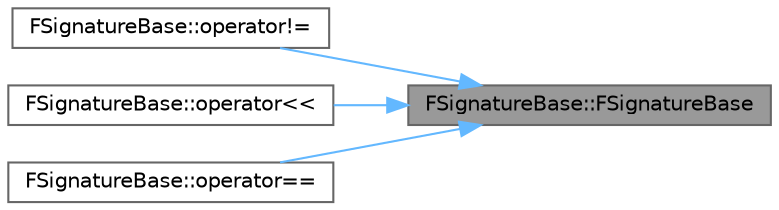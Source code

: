 digraph "FSignatureBase::FSignatureBase"
{
 // INTERACTIVE_SVG=YES
 // LATEX_PDF_SIZE
  bgcolor="transparent";
  edge [fontname=Helvetica,fontsize=10,labelfontname=Helvetica,labelfontsize=10];
  node [fontname=Helvetica,fontsize=10,shape=box,height=0.2,width=0.4];
  rankdir="RL";
  Node1 [id="Node000001",label="FSignatureBase::FSignatureBase",height=0.2,width=0.4,color="gray40", fillcolor="grey60", style="filled", fontcolor="black",tooltip=" "];
  Node1 -> Node2 [id="edge1_Node000001_Node000002",dir="back",color="steelblue1",style="solid",tooltip=" "];
  Node2 [id="Node000002",label="FSignatureBase::operator!=",height=0.2,width=0.4,color="grey40", fillcolor="white", style="filled",URL="$d1/d29/structFSignatureBase.html#a453b43806791173c58fa4360562560ed",tooltip=" "];
  Node1 -> Node3 [id="edge2_Node000001_Node000003",dir="back",color="steelblue1",style="solid",tooltip=" "];
  Node3 [id="Node000003",label="FSignatureBase::operator\<\<",height=0.2,width=0.4,color="grey40", fillcolor="white", style="filled",URL="$d1/d29/structFSignatureBase.html#a5d49af235c11e8c2bb8f741dc42574a8",tooltip="Serialization."];
  Node1 -> Node4 [id="edge3_Node000001_Node000004",dir="back",color="steelblue1",style="solid",tooltip=" "];
  Node4 [id="Node000004",label="FSignatureBase::operator==",height=0.2,width=0.4,color="grey40", fillcolor="white", style="filled",URL="$d1/d29/structFSignatureBase.html#a39d2786625bcd6386ad6ab6972acb45f",tooltip=" "];
}
